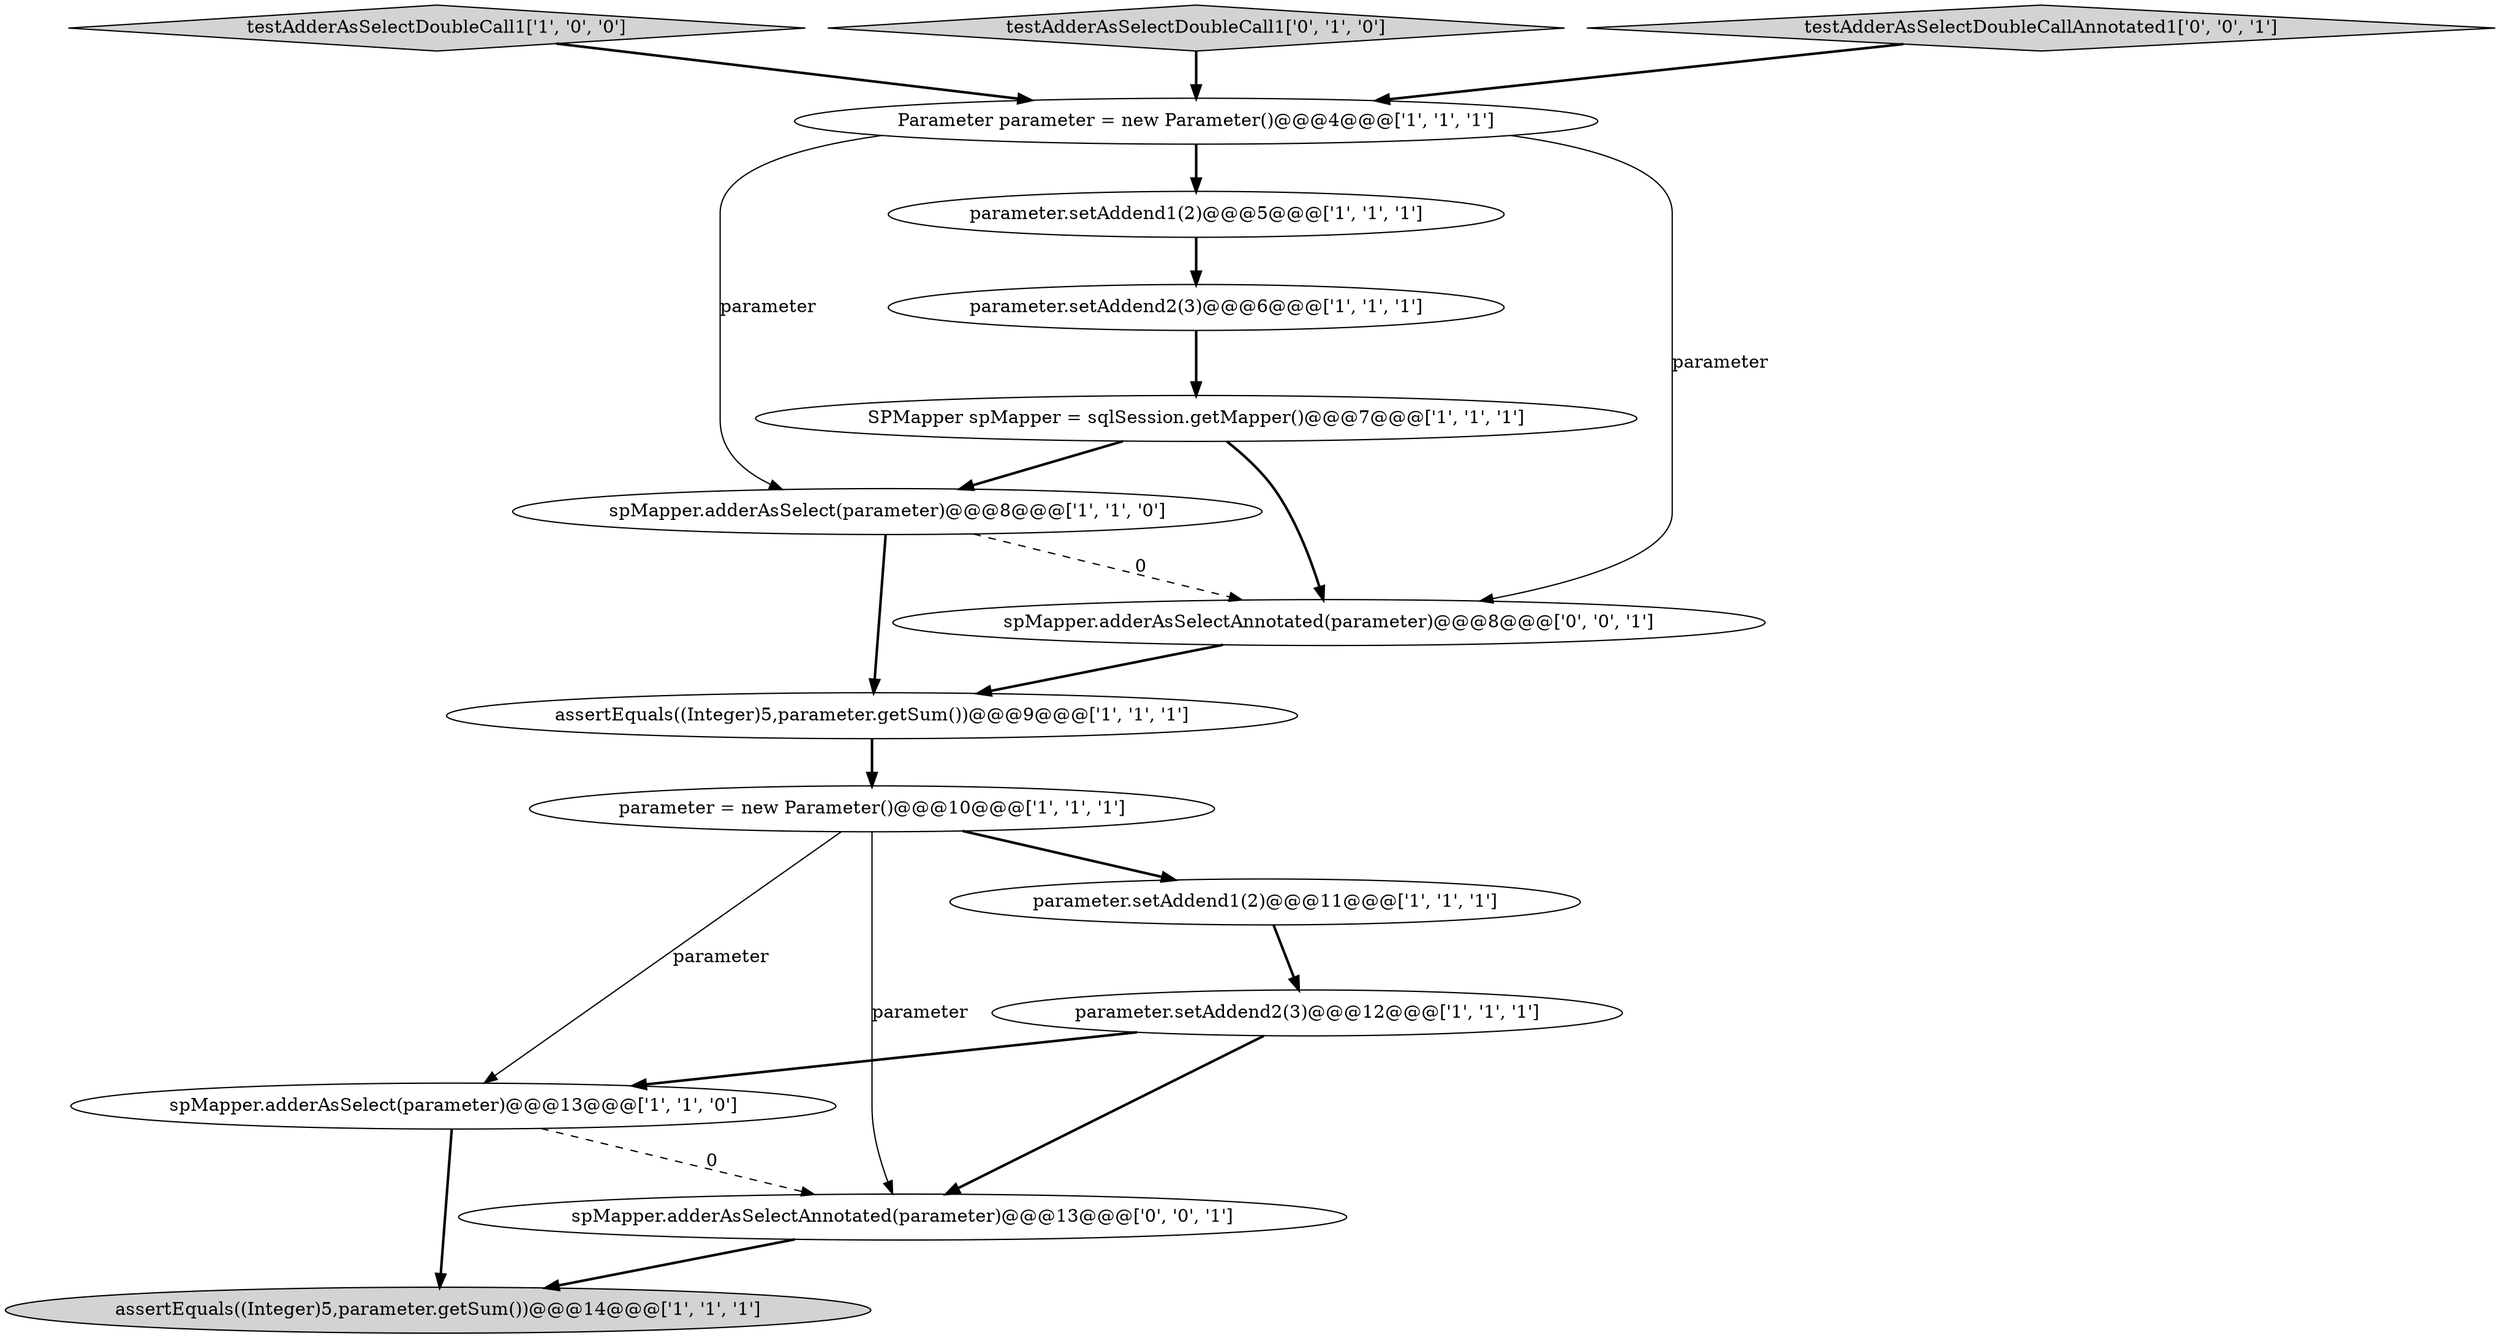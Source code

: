 digraph {
10 [style = filled, label = "spMapper.adderAsSelect(parameter)@@@8@@@['1', '1', '0']", fillcolor = white, shape = ellipse image = "AAA0AAABBB1BBB"];
1 [style = filled, label = "assertEquals((Integer)5,parameter.getSum())@@@9@@@['1', '1', '1']", fillcolor = white, shape = ellipse image = "AAA0AAABBB1BBB"];
3 [style = filled, label = "testAdderAsSelectDoubleCall1['1', '0', '0']", fillcolor = lightgray, shape = diamond image = "AAA0AAABBB1BBB"];
12 [style = filled, label = "testAdderAsSelectDoubleCall1['0', '1', '0']", fillcolor = lightgray, shape = diamond image = "AAA0AAABBB2BBB"];
8 [style = filled, label = "parameter = new Parameter()@@@10@@@['1', '1', '1']", fillcolor = white, shape = ellipse image = "AAA0AAABBB1BBB"];
9 [style = filled, label = "parameter.setAddend1(2)@@@11@@@['1', '1', '1']", fillcolor = white, shape = ellipse image = "AAA0AAABBB1BBB"];
11 [style = filled, label = "parameter.setAddend2(3)@@@12@@@['1', '1', '1']", fillcolor = white, shape = ellipse image = "AAA0AAABBB1BBB"];
14 [style = filled, label = "testAdderAsSelectDoubleCallAnnotated1['0', '0', '1']", fillcolor = lightgray, shape = diamond image = "AAA0AAABBB3BBB"];
7 [style = filled, label = "SPMapper spMapper = sqlSession.getMapper()@@@7@@@['1', '1', '1']", fillcolor = white, shape = ellipse image = "AAA0AAABBB1BBB"];
13 [style = filled, label = "spMapper.adderAsSelectAnnotated(parameter)@@@8@@@['0', '0', '1']", fillcolor = white, shape = ellipse image = "AAA0AAABBB3BBB"];
2 [style = filled, label = "spMapper.adderAsSelect(parameter)@@@13@@@['1', '1', '0']", fillcolor = white, shape = ellipse image = "AAA0AAABBB1BBB"];
15 [style = filled, label = "spMapper.adderAsSelectAnnotated(parameter)@@@13@@@['0', '0', '1']", fillcolor = white, shape = ellipse image = "AAA0AAABBB3BBB"];
0 [style = filled, label = "parameter.setAddend2(3)@@@6@@@['1', '1', '1']", fillcolor = white, shape = ellipse image = "AAA0AAABBB1BBB"];
6 [style = filled, label = "Parameter parameter = new Parameter()@@@4@@@['1', '1', '1']", fillcolor = white, shape = ellipse image = "AAA0AAABBB1BBB"];
5 [style = filled, label = "parameter.setAddend1(2)@@@5@@@['1', '1', '1']", fillcolor = white, shape = ellipse image = "AAA0AAABBB1BBB"];
4 [style = filled, label = "assertEquals((Integer)5,parameter.getSum())@@@14@@@['1', '1', '1']", fillcolor = lightgray, shape = ellipse image = "AAA0AAABBB1BBB"];
7->13 [style = bold, label=""];
1->8 [style = bold, label=""];
9->11 [style = bold, label=""];
7->10 [style = bold, label=""];
3->6 [style = bold, label=""];
8->2 [style = solid, label="parameter"];
6->10 [style = solid, label="parameter"];
10->13 [style = dashed, label="0"];
12->6 [style = bold, label=""];
2->4 [style = bold, label=""];
11->2 [style = bold, label=""];
13->1 [style = bold, label=""];
11->15 [style = bold, label=""];
0->7 [style = bold, label=""];
8->15 [style = solid, label="parameter"];
2->15 [style = dashed, label="0"];
6->5 [style = bold, label=""];
5->0 [style = bold, label=""];
15->4 [style = bold, label=""];
8->9 [style = bold, label=""];
6->13 [style = solid, label="parameter"];
10->1 [style = bold, label=""];
14->6 [style = bold, label=""];
}
